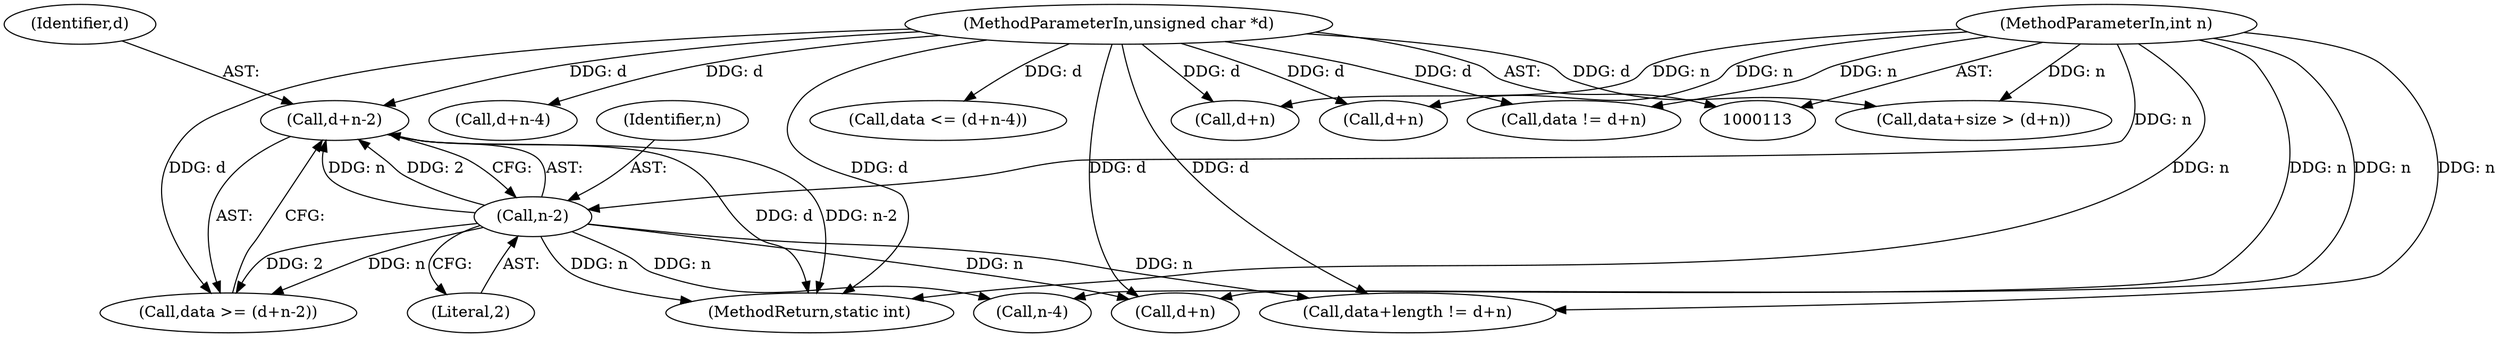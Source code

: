 digraph "0_openssl_fb0bc2b273bcc2d5401dd883fe869af4fc74bb21@pointer" {
"1000181" [label="(Call,d+n-2)"];
"1000116" [label="(MethodParameterIn,unsigned char *d)"];
"1000183" [label="(Call,n-2)"];
"1000117" [label="(MethodParameterIn,int n)"];
"1000183" [label="(Call,n-2)"];
"1000936" [label="(Call,data != d+n)"];
"1000182" [label="(Identifier,d)"];
"1000195" [label="(Call,d+n)"];
"1000206" [label="(Call,data <= (d+n-4))"];
"1000208" [label="(Call,d+n-4)"];
"1000225" [label="(Call,d+n)"];
"1000938" [label="(Call,d+n)"];
"1000185" [label="(Literal,2)"];
"1000221" [label="(Call,data+size > (d+n))"];
"1000191" [label="(Call,data+length != d+n)"];
"1000181" [label="(Call,d+n-2)"];
"1000210" [label="(Call,n-4)"];
"1001038" [label="(MethodReturn,static int)"];
"1000179" [label="(Call,data >= (d+n-2))"];
"1000116" [label="(MethodParameterIn,unsigned char *d)"];
"1000184" [label="(Identifier,n)"];
"1000117" [label="(MethodParameterIn,int n)"];
"1000181" -> "1000179"  [label="AST: "];
"1000181" -> "1000183"  [label="CFG: "];
"1000182" -> "1000181"  [label="AST: "];
"1000183" -> "1000181"  [label="AST: "];
"1000179" -> "1000181"  [label="CFG: "];
"1000181" -> "1001038"  [label="DDG: d"];
"1000181" -> "1001038"  [label="DDG: n-2"];
"1000116" -> "1000181"  [label="DDG: d"];
"1000183" -> "1000181"  [label="DDG: n"];
"1000183" -> "1000181"  [label="DDG: 2"];
"1000116" -> "1000113"  [label="AST: "];
"1000116" -> "1001038"  [label="DDG: d"];
"1000116" -> "1000179"  [label="DDG: d"];
"1000116" -> "1000191"  [label="DDG: d"];
"1000116" -> "1000195"  [label="DDG: d"];
"1000116" -> "1000206"  [label="DDG: d"];
"1000116" -> "1000208"  [label="DDG: d"];
"1000116" -> "1000221"  [label="DDG: d"];
"1000116" -> "1000225"  [label="DDG: d"];
"1000116" -> "1000936"  [label="DDG: d"];
"1000116" -> "1000938"  [label="DDG: d"];
"1000183" -> "1000185"  [label="CFG: "];
"1000184" -> "1000183"  [label="AST: "];
"1000185" -> "1000183"  [label="AST: "];
"1000183" -> "1001038"  [label="DDG: n"];
"1000183" -> "1000179"  [label="DDG: n"];
"1000183" -> "1000179"  [label="DDG: 2"];
"1000117" -> "1000183"  [label="DDG: n"];
"1000183" -> "1000191"  [label="DDG: n"];
"1000183" -> "1000195"  [label="DDG: n"];
"1000183" -> "1000210"  [label="DDG: n"];
"1000117" -> "1000113"  [label="AST: "];
"1000117" -> "1001038"  [label="DDG: n"];
"1000117" -> "1000191"  [label="DDG: n"];
"1000117" -> "1000195"  [label="DDG: n"];
"1000117" -> "1000210"  [label="DDG: n"];
"1000117" -> "1000221"  [label="DDG: n"];
"1000117" -> "1000225"  [label="DDG: n"];
"1000117" -> "1000936"  [label="DDG: n"];
"1000117" -> "1000938"  [label="DDG: n"];
}
